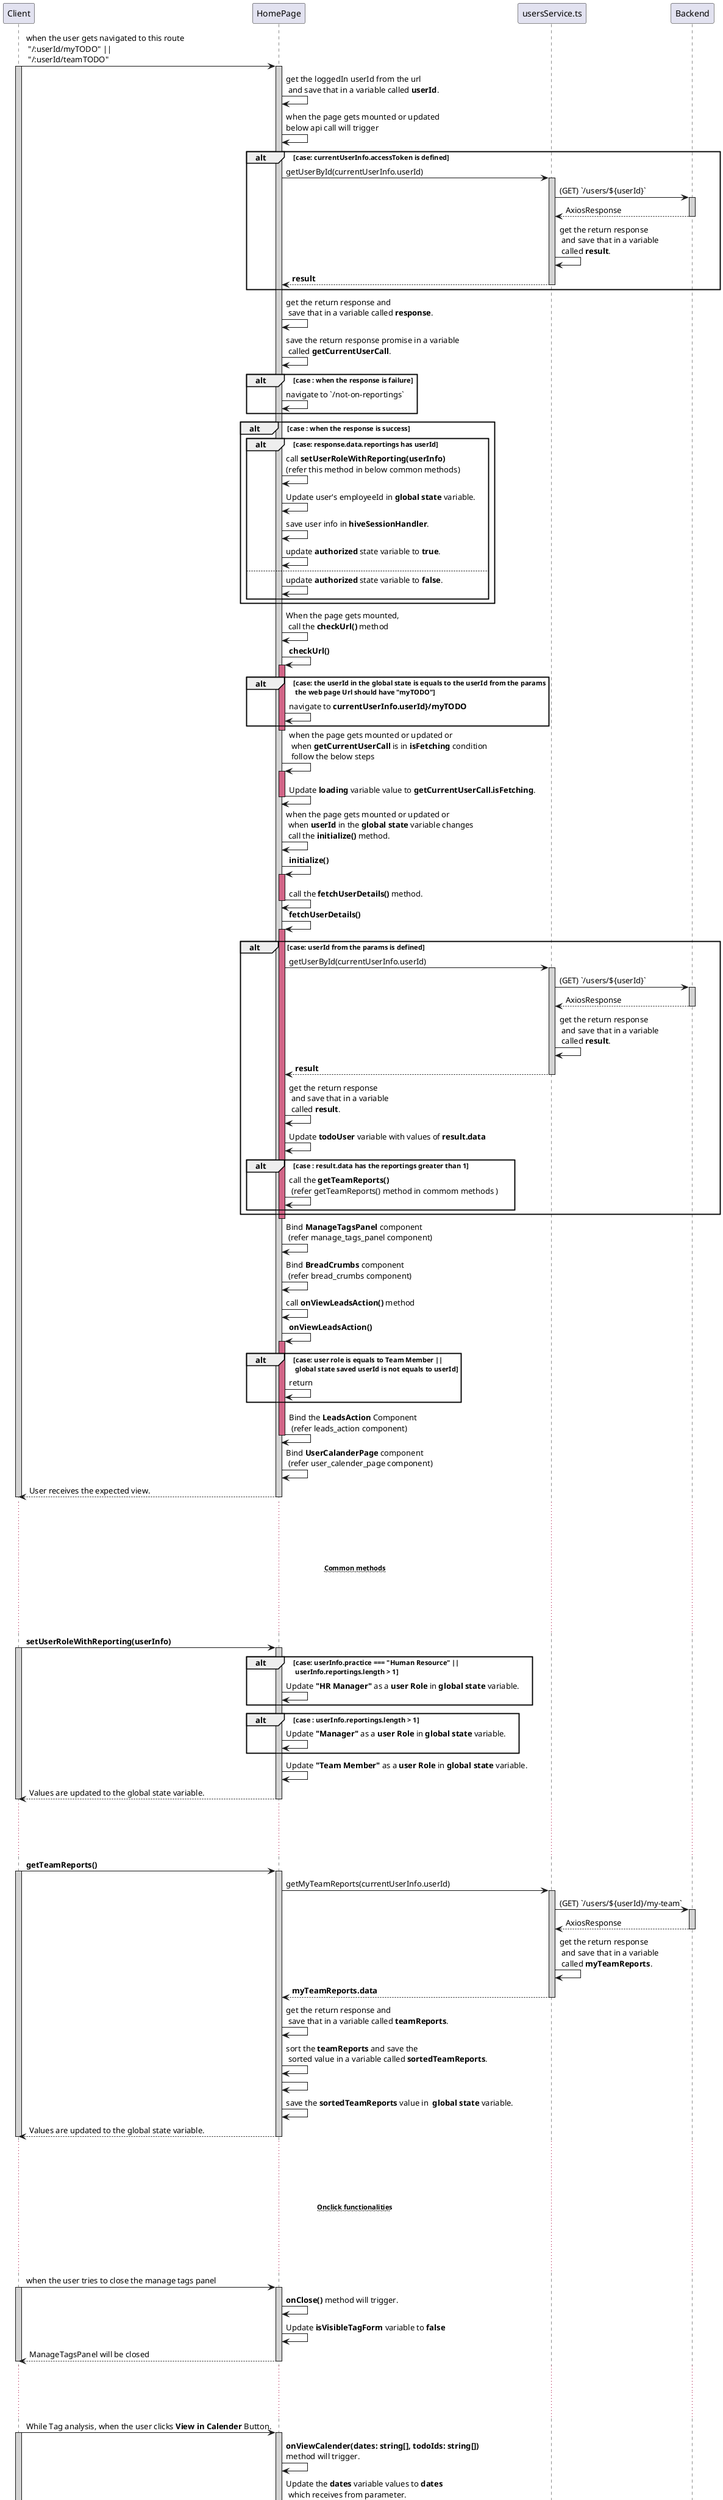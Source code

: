 @startuml home page sequence diagram
participant Client
participant HomePage
participant usersService.ts
participant Backend

Client -> HomePage : when the user gets navigated to this route\n "/:userId/myTODO" ||\n "/:userId/teamTODO"
activate Client #D3D3D3
    activate HomePage #D3D3D3
        HomePage -> HomePage : get the loggedIn userId from the url\n and save that in a variable called **userId**.
        HomePage -> HomePage : when the page gets mounted or updated\nbelow api call will trigger
        alt case: currentUserInfo.accessToken is defined
            HomePage -> usersService.ts : getUserById(currentUserInfo.userId)
            activate usersService.ts #D3D3D3
                usersService.ts -> Backend :(GET) `/users/${userId}`
                activate Backend #D3D3D3
                    usersService.ts <-- Backend : AxiosResponse
                deactivate Backend
                usersService.ts -> usersService.ts : get the return response\n and save that in a variable\n called **result**.
                HomePage <-- usersService.ts : **result**
            deactivate usersService.ts
        end
        HomePage -> HomePage : get the return response and\n save that in a variable called **response**.
        HomePage -> HomePage : save the return response promise in a variable\n called **getCurrentUserCall**.
        alt case : when the response is failure
            HomePage -> HomePage : navigate to `/not-on-reportings`
        end
        alt case : when the response is success
            alt case: response.data.reportings has userId
                HomePage -> HomePage : call **setUserRoleWithReporting(userInfo)** \n(refer this method in below common methods)
                HomePage -> HomePage : Update user's employeeId in **global state** variable.
                HomePage -> HomePage : save user info in **hiveSessionHandler**.
                HomePage -> HomePage : update **authorized** state variable to **true**.
            else
                HomePage -> HomePage : update **authorized** state variable to **false**.
            end
        end
        HomePage -> HomePage : When the page gets mounted,\n call the **checkUrl()** method
        HomePage -> HomePage : **checkUrl()**
        activate HomePage #D16587
            alt case: the userId in the global state is equals to the userId from the params\n the web page Url should have "myTODO" 
                HomePage -> HomePage : navigate to **currentUserInfo.userId}/myTODO**
            end
        deactivate HomePage
        HomePage -> HomePage : when the page gets mounted or updated or\n when **getCurrentUserCall** is in **isFetching** condition\n follow the below steps
        activate HomePage #D16587
            HomePage -> HomePage : Update **loading** variable value to **getCurrentUserCall.isFetching**.
        deactivate HomePage
        HomePage -> HomePage : when the page gets mounted or updated or\n when **userId** in the **global state** variable changes\n call the **initialize()** method.
        HomePage -> HomePage : **initialize()**
        activate HomePage #D16587
            HomePage -> HomePage : call the **fetchUserDetails()** method.
        deactivate HomePage
        HomePage -> HomePage : **fetchUserDetails()**
        activate HomePage #D16587
            alt case: userId from the params is defined
                HomePage -> usersService.ts : getUserById(currentUserInfo.userId)
                activate usersService.ts #D3D3D3
                    usersService.ts -> Backend :(GET) `/users/${userId}`
                    activate Backend #D3D3D3
                        usersService.ts <-- Backend : AxiosResponse
                    deactivate Backend
                    usersService.ts -> usersService.ts : get the return response\n and save that in a variable\n called **result**.
                    HomePage <-- usersService.ts : **result**
                deactivate usersService.ts
                HomePage -> HomePage : get the return response\n and save that in a variable\n called **result**.
                HomePage -> HomePage : Update **todoUser** variable with values of **result.data**
                alt case : result.data has the reportings greater than 1
                    HomePage -> HomePage : call the **getTeamReports()**\n (refer getTeamReports() method in commom methods )
                end
            end
        deactivate HomePage
        HomePage -> HomePage : Bind **ManageTagsPanel** component\n (refer manage_tags_panel component)
        HomePage -> HomePage : Bind **BreadCrumbs** component\n (refer bread_crumbs component)
        HomePage -> HomePage : call **onViewLeadsAction()** method
        HomePage -> HomePage : **onViewLeadsAction()**
        activate HomePage #D16587
            alt case: user role is equals to Team Member ||\n global state saved userId is not equals to userId
                HomePage -> HomePage : return
            end
            HomePage -> HomePage : Bind the **LeadsAction** Component\n (refer leads_action component)
        deactivate HomePage
        HomePage -> HomePage : Bind **UserCalanderPage** component\n (refer user_calender_page component)
        Client <-- HomePage : User receives the expected view.
    deactivate HomePage
deactivate Client

... ...
... ...
...~~**Common methods**~~ ...
... ...
... ...

Client -> HomePage : **setUserRoleWithReporting(userInfo)**
activate Client #D3D3D3
    activate HomePage #D3D3D3
        alt case: userInfo.practice === "Human Resource" ||\n userInfo.reportings.length > 1
            HomePage -> HomePage : Update **"HR Manager"** as a **user Role** in **global state** variable.
        end
        alt case : userInfo.reportings.length > 1
            HomePage -> HomePage : Update **"Manager"** as a **user Role** in **global state** variable.
        end
        HomePage -> HomePage : Update **"Team Member"** as a **user Role** in **global state** variable.
        Client <-- HomePage : Values are updated to the global state variable.
    deactivate HomePage
deactivate Client

... ...
... ...

Client -> HomePage : **getTeamReports()**
activate Client #D3D3D3
    activate HomePage #D3D3D3
        HomePage -> usersService.ts : getMyTeamReports(currentUserInfo.userId)
        activate usersService.ts #D3D3D3
            usersService.ts -> Backend :(GET) `/users/${userId}/my-team`
            activate Backend #D3D3D3
                usersService.ts <-- Backend : AxiosResponse
            deactivate Backend
            usersService.ts -> usersService.ts : get the return response\n and save that in a variable\n called **myTeamReports**.
            HomePage <-- usersService.ts : **myTeamReports.data**
        deactivate usersService.ts
        HomePage -> HomePage : get the return response and\n save that in a variable called **teamReports**.
        HomePage -> HomePage : sort the **teamReports** and save the\n sorted value in a variable called **sortedTeamReports**.
        HomePage -> HomePage : 
        HomePage -> HomePage : save the **sortedTeamReports** value in  **global state** variable.
        Client <-- HomePage : Values are updated to the global state variable.
    deactivate HomePage
deactivate Client

... ...
... ...
...~~**Onclick functionalities**~~ ...
... ...
... ...

Client -> HomePage : when the user tries to close the manage tags panel
activate Client #D3D3D3
    activate HomePage #D3D3D3
        HomePage -> HomePage : **onClose()** method will trigger.
        HomePage -> HomePage : Update **isVisibleTagForm** variable to **false**
        Client <-- HomePage : ManageTagsPanel will be closed
    deactivate HomePage
deactivate Client

... ...
... ...

Client -> HomePage :  While Tag analysis, when the user clicks **View in Calender** Button.
activate Client #D3D3D3
    activate HomePage #D3D3D3
        HomePage -> HomePage : **onViewCalender(dates: string[], todoIds: string[])** \nmethod will trigger.
        HomePage -> HomePage : Update the **dates** variable values to **dates**\n which receives from parameter.
        HomePage -> HomePage : Update the **todoIds** variable values to **todoIds**\n which receives from parameter.
        HomePage -> HomePage : Update the **isVisibleTagForm** variable values to **false**.
        HomePage -> HomePage : Update the **onTagMode** variable values to **false**.
        Client <-- HomePage : Values are updated to the state variable.
    deactivate HomePage
deactivate Client

... ...
... ...

Client -> HomePage :  When user onClicks **Manage Reporting** button.
activate Client #D3D3D3
    activate HomePage #D3D3D3
        HomePage -> HomePage : navigate to `/add-reportees` page
        Client <-- HomePage : user will be navigated to the add-reortees page.
    deactivate HomePage
deactivate Client

... ...
... ...

Client -> HomePage :  When user onClicks **Clear Filter** || **Manage Tags** button.
activate Client #D3D3D3
    activate HomePage #D3D3D3
        alt case: todoIds.length is equals to 0
            HomePage -> HomePage : update **isVisibleTagForm** variable to **true**.
        end 
        HomePage -> HomePage : update **todoIds** variable values to **empty[]**
        HomePage -> HomePage : call **onTapTags()** methods
        HomePage -> HomePage : **onTapTags()**
        activate HomePage #D16587
            alt case: todoIds.length not equals to 0
                HomePage -> HomePage : update **dates** variable values to **empty[]**.
                HomePage -> HomePage : update **todoIds** variable values to **empty[]**.
                HomePage -> HomePage : update **isVisibleTagForm** variable values to **false**.
                HomePage -> HomePage : update **onTagMode** variable values to **false**.
            end
            HomePage -> HomePage :  update **isVisibleTagForm** variable values to **true**.
        deactivate HomePage
        Client <-- HomePage : ManageTagsPanel will open || Filter will clear
    deactivate HomePage
deactivate Client

@enduml